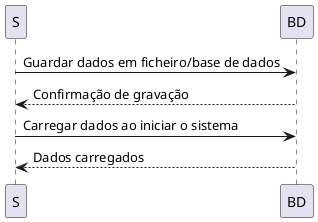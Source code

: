@startuml


S -> BD: Guardar dados em ficheiro/base de dados
BD --> S: Confirmação de gravação
S -> BD: Carregar dados ao iniciar o sistema
BD --> S: Dados carregados
@enduml
